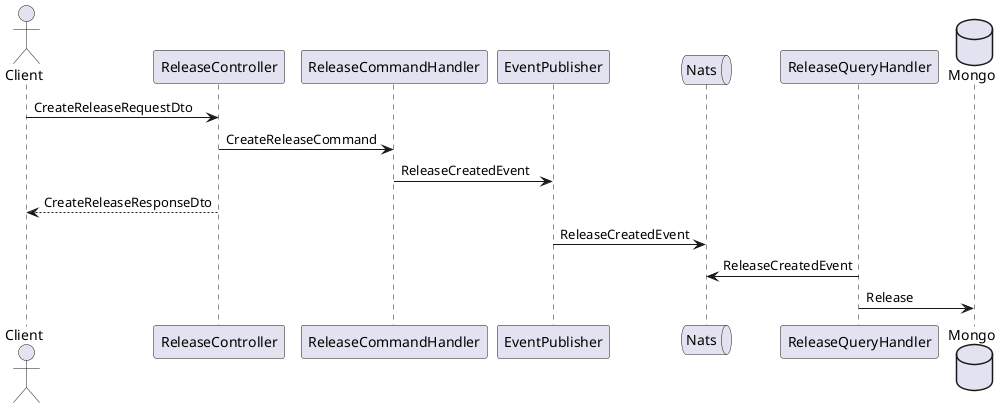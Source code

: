 @startuml

actor Client
participant ReleaseController
participant ReleaseCommandHandler
participant EventPublisher
queue Nats
participant ReleaseQueryHandler
database Mongo

Client -> ReleaseController: CreateReleaseRequestDto
ReleaseController -> ReleaseCommandHandler : CreateReleaseCommand
ReleaseCommandHandler -> EventPublisher : ReleaseCreatedEvent
ReleaseController --> Client : CreateReleaseResponseDto


EventPublisher -> Nats : ReleaseCreatedEvent

Nats <- ReleaseQueryHandler : ReleaseCreatedEvent
ReleaseQueryHandler -> Mongo : Release

@enduml
